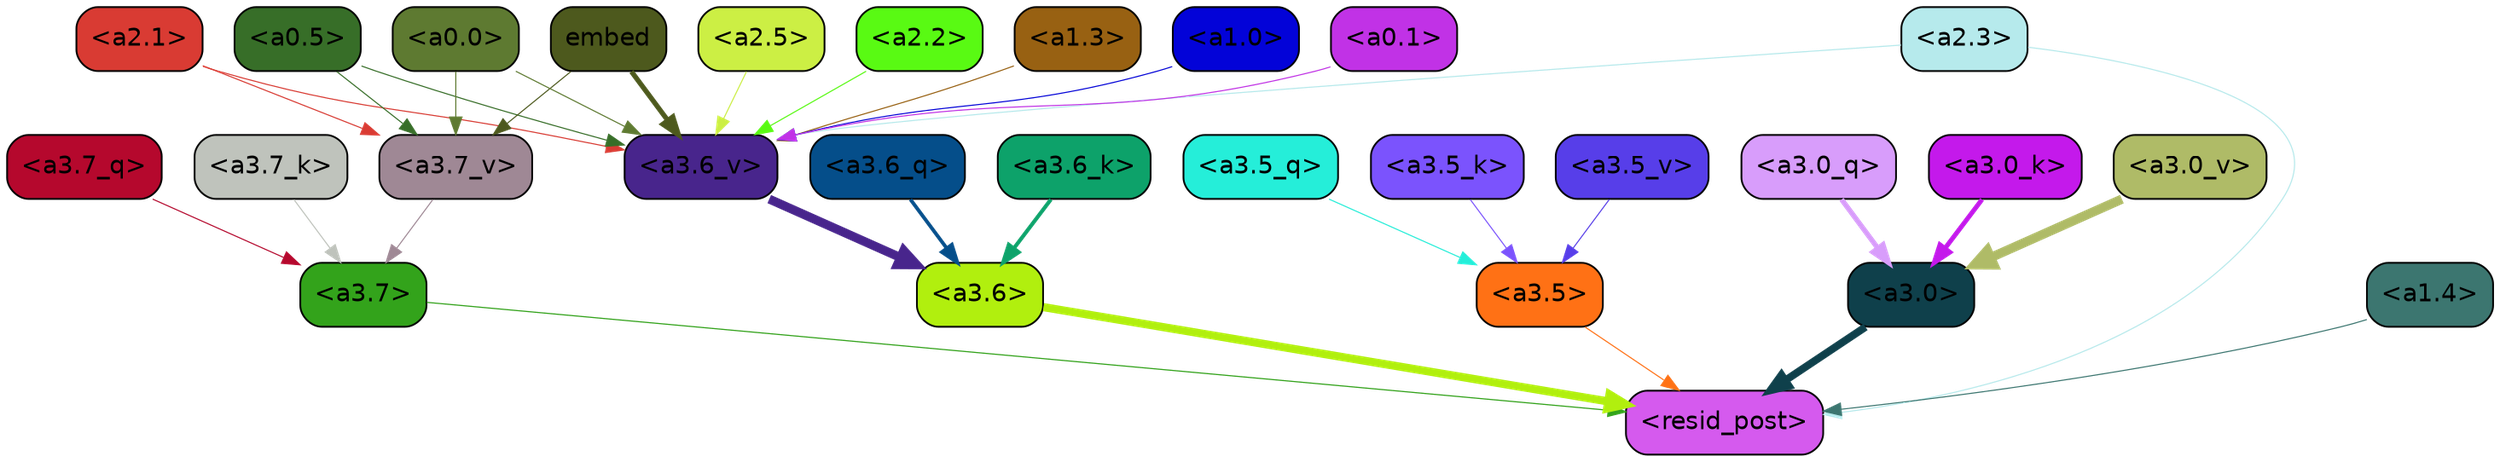 strict digraph "" {
	graph [bgcolor=transparent,
		layout=dot,
		overlap=false,
		splines=true
	];
	"<a3.7>"	[color=black,
		fillcolor="#33a31b",
		fontname=Helvetica,
		shape=box,
		style="filled, rounded"];
	"<resid_post>"	[color=black,
		fillcolor="#d55aee",
		fontname=Helvetica,
		shape=box,
		style="filled, rounded"];
	"<a3.7>" -> "<resid_post>"	[color="#33a31b",
		penwidth=0.6239100098609924];
	"<a3.6>"	[color=black,
		fillcolor="#b1ef0e",
		fontname=Helvetica,
		shape=box,
		style="filled, rounded"];
	"<a3.6>" -> "<resid_post>"	[color="#b1ef0e",
		penwidth=4.569062113761902];
	"<a3.5>"	[color=black,
		fillcolor="#ff7115",
		fontname=Helvetica,
		shape=box,
		style="filled, rounded"];
	"<a3.5>" -> "<resid_post>"	[color="#ff7115",
		penwidth=0.6];
	"<a3.0>"	[color=black,
		fillcolor="#0f404b",
		fontname=Helvetica,
		shape=box,
		style="filled, rounded"];
	"<a3.0>" -> "<resid_post>"	[color="#0f404b",
		penwidth=4.283544182777405];
	"<a2.3>"	[color=black,
		fillcolor="#b6eaec",
		fontname=Helvetica,
		shape=box,
		style="filled, rounded"];
	"<a2.3>" -> "<resid_post>"	[color="#b6eaec",
		penwidth=0.6];
	"<a3.6_v>"	[color=black,
		fillcolor="#48258c",
		fontname=Helvetica,
		shape=box,
		style="filled, rounded"];
	"<a2.3>" -> "<a3.6_v>"	[color="#b6eaec",
		penwidth=0.6];
	"<a1.4>"	[color=black,
		fillcolor="#3c7670",
		fontname=Helvetica,
		shape=box,
		style="filled, rounded"];
	"<a1.4>" -> "<resid_post>"	[color="#3c7670",
		penwidth=0.6];
	"<a3.7_q>"	[color=black,
		fillcolor="#b5082d",
		fontname=Helvetica,
		shape=box,
		style="filled, rounded"];
	"<a3.7_q>" -> "<a3.7>"	[color="#b5082d",
		penwidth=0.6];
	"<a3.6_q>"	[color=black,
		fillcolor="#054e8a",
		fontname=Helvetica,
		shape=box,
		style="filled, rounded"];
	"<a3.6_q>" -> "<a3.6>"	[color="#054e8a",
		penwidth=2.03758105635643];
	"<a3.5_q>"	[color=black,
		fillcolor="#25eed9",
		fontname=Helvetica,
		shape=box,
		style="filled, rounded"];
	"<a3.5_q>" -> "<a3.5>"	[color="#25eed9",
		penwidth=0.6];
	"<a3.0_q>"	[color=black,
		fillcolor="#d89dfb",
		fontname=Helvetica,
		shape=box,
		style="filled, rounded"];
	"<a3.0_q>" -> "<a3.0>"	[color="#d89dfb",
		penwidth=2.8638100624084473];
	"<a3.7_k>"	[color=black,
		fillcolor="#bfc3bc",
		fontname=Helvetica,
		shape=box,
		style="filled, rounded"];
	"<a3.7_k>" -> "<a3.7>"	[color="#bfc3bc",
		penwidth=0.6];
	"<a3.6_k>"	[color=black,
		fillcolor="#0da26a",
		fontname=Helvetica,
		shape=box,
		style="filled, rounded"];
	"<a3.6_k>" -> "<a3.6>"	[color="#0da26a",
		penwidth=2.174198240041733];
	"<a3.5_k>"	[color=black,
		fillcolor="#7b53fd",
		fontname=Helvetica,
		shape=box,
		style="filled, rounded"];
	"<a3.5_k>" -> "<a3.5>"	[color="#7b53fd",
		penwidth=0.6];
	"<a3.0_k>"	[color=black,
		fillcolor="#c419eb",
		fontname=Helvetica,
		shape=box,
		style="filled, rounded"];
	"<a3.0_k>" -> "<a3.0>"	[color="#c419eb",
		penwidth=2.6274144649505615];
	"<a3.7_v>"	[color=black,
		fillcolor="#9f8895",
		fontname=Helvetica,
		shape=box,
		style="filled, rounded"];
	"<a3.7_v>" -> "<a3.7>"	[color="#9f8895",
		penwidth=0.6];
	"<a3.6_v>" -> "<a3.6>"	[color="#48258c",
		penwidth=5.002329230308533];
	"<a3.5_v>"	[color=black,
		fillcolor="#573ee9",
		fontname=Helvetica,
		shape=box,
		style="filled, rounded"];
	"<a3.5_v>" -> "<a3.5>"	[color="#573ee9",
		penwidth=0.6];
	"<a3.0_v>"	[color=black,
		fillcolor="#afbb67",
		fontname=Helvetica,
		shape=box,
		style="filled, rounded"];
	"<a3.0_v>" -> "<a3.0>"	[color="#afbb67",
		penwidth=5.188832879066467];
	"<a2.1>"	[color=black,
		fillcolor="#d93b33",
		fontname=Helvetica,
		shape=box,
		style="filled, rounded"];
	"<a2.1>" -> "<a3.7_v>"	[color="#d93b33",
		penwidth=0.6];
	"<a2.1>" -> "<a3.6_v>"	[color="#d93b33",
		penwidth=0.6];
	"<a0.5>"	[color=black,
		fillcolor="#376e28",
		fontname=Helvetica,
		shape=box,
		style="filled, rounded"];
	"<a0.5>" -> "<a3.7_v>"	[color="#376e28",
		penwidth=0.6];
	"<a0.5>" -> "<a3.6_v>"	[color="#376e28",
		penwidth=0.6];
	"<a0.0>"	[color=black,
		fillcolor="#5e7a31",
		fontname=Helvetica,
		shape=box,
		style="filled, rounded"];
	"<a0.0>" -> "<a3.7_v>"	[color="#5e7a31",
		penwidth=0.6];
	"<a0.0>" -> "<a3.6_v>"	[color="#5e7a31",
		penwidth=0.6];
	embed	[color=black,
		fillcolor="#4d591d",
		fontname=Helvetica,
		shape=box,
		style="filled, rounded"];
	embed -> "<a3.7_v>"	[color="#4d591d",
		penwidth=0.6];
	embed -> "<a3.6_v>"	[color="#4d591d",
		penwidth=2.809220314025879];
	"<a2.5>"	[color=black,
		fillcolor="#ccef44",
		fontname=Helvetica,
		shape=box,
		style="filled, rounded"];
	"<a2.5>" -> "<a3.6_v>"	[color="#ccef44",
		penwidth=0.6];
	"<a2.2>"	[color=black,
		fillcolor="#59fa13",
		fontname=Helvetica,
		shape=box,
		style="filled, rounded"];
	"<a2.2>" -> "<a3.6_v>"	[color="#59fa13",
		penwidth=0.6];
	"<a1.3>"	[color=black,
		fillcolor="#986112",
		fontname=Helvetica,
		shape=box,
		style="filled, rounded"];
	"<a1.3>" -> "<a3.6_v>"	[color="#986112",
		penwidth=0.6];
	"<a1.0>"	[color=black,
		fillcolor="#0303d8",
		fontname=Helvetica,
		shape=box,
		style="filled, rounded"];
	"<a1.0>" -> "<a3.6_v>"	[color="#0303d8",
		penwidth=0.6];
	"<a0.1>"	[color=black,
		fillcolor="#c132e6",
		fontname=Helvetica,
		shape=box,
		style="filled, rounded"];
	"<a0.1>" -> "<a3.6_v>"	[color="#c132e6",
		penwidth=0.6];
}
